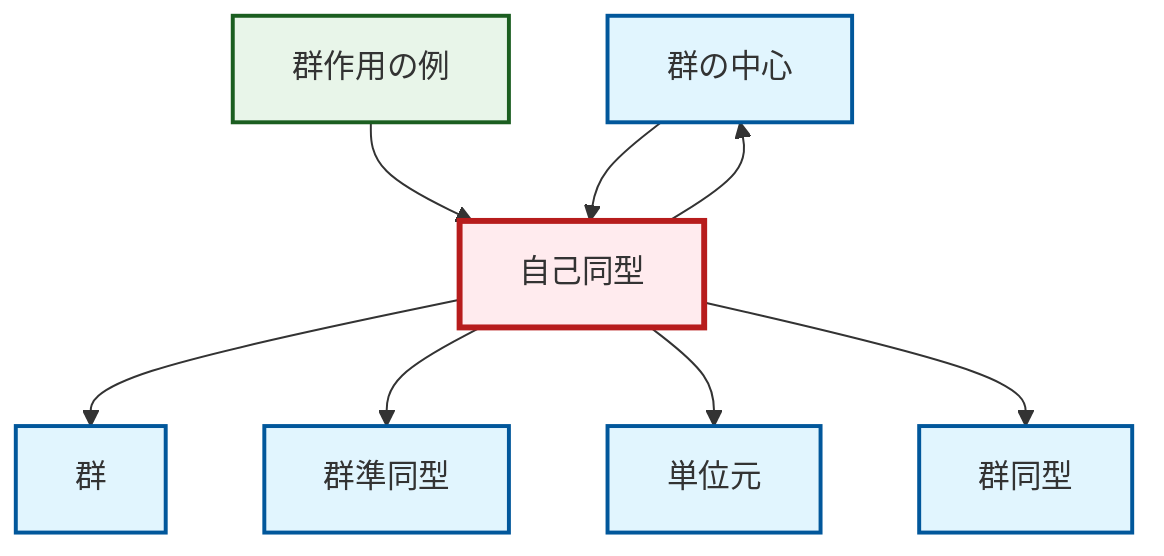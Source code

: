graph TD
    classDef definition fill:#e1f5fe,stroke:#01579b,stroke-width:2px
    classDef theorem fill:#f3e5f5,stroke:#4a148c,stroke-width:2px
    classDef axiom fill:#fff3e0,stroke:#e65100,stroke-width:2px
    classDef example fill:#e8f5e9,stroke:#1b5e20,stroke-width:2px
    classDef current fill:#ffebee,stroke:#b71c1c,stroke-width:3px
    def-center-of-group["群の中心"]:::definition
    def-homomorphism["群準同型"]:::definition
    def-group["群"]:::definition
    def-identity-element["単位元"]:::definition
    ex-group-action-examples["群作用の例"]:::example
    def-isomorphism["群同型"]:::definition
    def-automorphism["自己同型"]:::definition
    def-automorphism --> def-group
    def-automorphism --> def-homomorphism
    ex-group-action-examples --> def-automorphism
    def-center-of-group --> def-automorphism
    def-automorphism --> def-identity-element
    def-automorphism --> def-center-of-group
    def-automorphism --> def-isomorphism
    class def-automorphism current